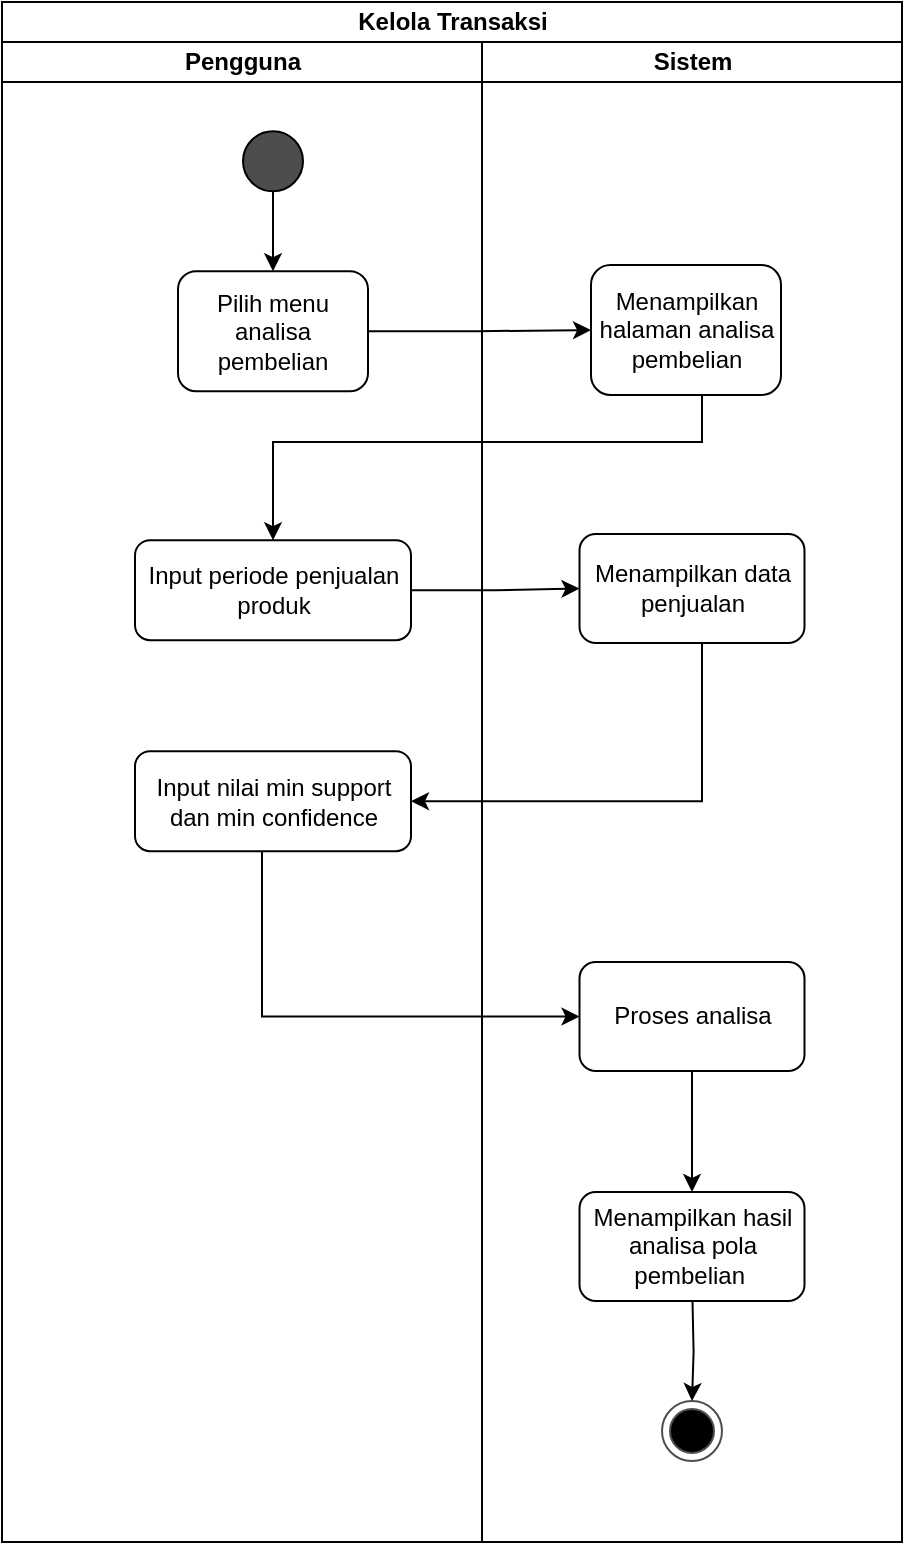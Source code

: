 <mxfile version="21.0.6" type="device"><diagram name="Halaman-1" id="xbXgXiu-eSFNsglc8vqY"><mxGraphModel dx="1067" dy="1769" grid="1" gridSize="10" guides="1" tooltips="1" connect="1" arrows="1" fold="1" page="1" pageScale="1" pageWidth="827" pageHeight="1169" math="0" shadow="0"><root><mxCell id="0"/><mxCell id="1" parent="0"/><mxCell id="D6i4LmwxeYl_3zOKDM0a-1" value="Kelola Transaksi" style="swimlane;childLayout=stackLayout;resizeParent=1;resizeParentMax=0;startSize=20;html=1;" vertex="1" parent="1"><mxGeometry x="230.0" y="-10" width="450" height="770" as="geometry"/></mxCell><mxCell id="D6i4LmwxeYl_3zOKDM0a-2" value="Pengguna" style="swimlane;startSize=20;html=1;" vertex="1" parent="D6i4LmwxeYl_3zOKDM0a-1"><mxGeometry y="20" width="240" height="750" as="geometry"/></mxCell><mxCell id="D6i4LmwxeYl_3zOKDM0a-3" style="edgeStyle=orthogonalEdgeStyle;rounded=0;orthogonalLoop=1;jettySize=auto;html=1;" edge="1" parent="D6i4LmwxeYl_3zOKDM0a-2" source="D6i4LmwxeYl_3zOKDM0a-4" target="D6i4LmwxeYl_3zOKDM0a-5"><mxGeometry relative="1" as="geometry"/></mxCell><mxCell id="D6i4LmwxeYl_3zOKDM0a-4" value="" style="ellipse;whiteSpace=wrap;html=1;aspect=fixed;fillColor=#4D4D4D;" vertex="1" parent="D6i4LmwxeYl_3zOKDM0a-2"><mxGeometry x="120.5" y="44.61" width="30" height="30" as="geometry"/></mxCell><mxCell id="D6i4LmwxeYl_3zOKDM0a-5" value="Pilih menu analisa pembelian" style="rounded=1;whiteSpace=wrap;html=1;" vertex="1" parent="D6i4LmwxeYl_3zOKDM0a-2"><mxGeometry x="88" y="114.61" width="95" height="60" as="geometry"/></mxCell><mxCell id="D6i4LmwxeYl_3zOKDM0a-7" value="Input periode penjualan produk" style="rounded=1;whiteSpace=wrap;html=1;" vertex="1" parent="D6i4LmwxeYl_3zOKDM0a-2"><mxGeometry x="66.5" y="249.11" width="138" height="50" as="geometry"/></mxCell><mxCell id="D6i4LmwxeYl_3zOKDM0a-36" value="Input nilai min support dan min confidence" style="rounded=1;whiteSpace=wrap;html=1;" vertex="1" parent="D6i4LmwxeYl_3zOKDM0a-2"><mxGeometry x="66.5" y="354.61" width="138" height="50" as="geometry"/></mxCell><mxCell id="D6i4LmwxeYl_3zOKDM0a-30" style="edgeStyle=orthogonalEdgeStyle;rounded=0;orthogonalLoop=1;jettySize=auto;html=1;entryX=0;entryY=0.5;entryDx=0;entryDy=0;" edge="1" parent="D6i4LmwxeYl_3zOKDM0a-1" source="D6i4LmwxeYl_3zOKDM0a-5" target="D6i4LmwxeYl_3zOKDM0a-19"><mxGeometry relative="1" as="geometry"><mxPoint x="270" y="164.61" as="targetPoint"/></mxGeometry></mxCell><mxCell id="D6i4LmwxeYl_3zOKDM0a-35" style="edgeStyle=orthogonalEdgeStyle;rounded=0;orthogonalLoop=1;jettySize=auto;html=1;" edge="1" parent="D6i4LmwxeYl_3zOKDM0a-1" source="D6i4LmwxeYl_3zOKDM0a-7" target="D6i4LmwxeYl_3zOKDM0a-34"><mxGeometry relative="1" as="geometry"><mxPoint x="264.25" y="292.86" as="targetPoint"/></mxGeometry></mxCell><mxCell id="D6i4LmwxeYl_3zOKDM0a-18" value="Sistem" style="swimlane;startSize=20;html=1;" vertex="1" parent="D6i4LmwxeYl_3zOKDM0a-1"><mxGeometry x="240" y="20" width="210" height="750" as="geometry"/></mxCell><mxCell id="D6i4LmwxeYl_3zOKDM0a-19" value="Menampilkan halaman analisa pembelian" style="rounded=1;whiteSpace=wrap;html=1;" vertex="1" parent="D6i4LmwxeYl_3zOKDM0a-18"><mxGeometry x="54.5" y="111.5" width="95" height="65" as="geometry"/></mxCell><mxCell id="D6i4LmwxeYl_3zOKDM0a-22" value="" style="ellipse;html=1;shape=endState;fillColor=#000000;strokeColor=#4D4D4D;" vertex="1" parent="D6i4LmwxeYl_3zOKDM0a-18"><mxGeometry x="90.0" y="679.5" width="30" height="30" as="geometry"/></mxCell><mxCell id="D6i4LmwxeYl_3zOKDM0a-29" style="edgeStyle=orthogonalEdgeStyle;rounded=0;orthogonalLoop=1;jettySize=auto;html=1;" edge="1" parent="D6i4LmwxeYl_3zOKDM0a-18" target="D6i4LmwxeYl_3zOKDM0a-22"><mxGeometry relative="1" as="geometry"><mxPoint x="105.25" y="629.5" as="sourcePoint"/></mxGeometry></mxCell><mxCell id="D6i4LmwxeYl_3zOKDM0a-34" value="Menampilkan data penjualan" style="rounded=1;whiteSpace=wrap;html=1;" vertex="1" parent="D6i4LmwxeYl_3zOKDM0a-18"><mxGeometry x="48.75" y="246" width="112.5" height="54.5" as="geometry"/></mxCell><mxCell id="D6i4LmwxeYl_3zOKDM0a-41" style="edgeStyle=orthogonalEdgeStyle;rounded=0;orthogonalLoop=1;jettySize=auto;html=1;" edge="1" parent="D6i4LmwxeYl_3zOKDM0a-18" source="D6i4LmwxeYl_3zOKDM0a-38" target="D6i4LmwxeYl_3zOKDM0a-39"><mxGeometry relative="1" as="geometry"/></mxCell><mxCell id="D6i4LmwxeYl_3zOKDM0a-38" value="Proses analisa" style="rounded=1;whiteSpace=wrap;html=1;" vertex="1" parent="D6i4LmwxeYl_3zOKDM0a-18"><mxGeometry x="48.75" y="460" width="112.5" height="54.5" as="geometry"/></mxCell><mxCell id="D6i4LmwxeYl_3zOKDM0a-39" value="Menampilkan hasil analisa pola pembelian&amp;nbsp;" style="rounded=1;whiteSpace=wrap;html=1;" vertex="1" parent="D6i4LmwxeYl_3zOKDM0a-18"><mxGeometry x="48.75" y="575" width="112.5" height="54.5" as="geometry"/></mxCell><mxCell id="D6i4LmwxeYl_3zOKDM0a-31" style="edgeStyle=orthogonalEdgeStyle;rounded=0;orthogonalLoop=1;jettySize=auto;html=1;entryX=0.5;entryY=0;entryDx=0;entryDy=0;" edge="1" parent="D6i4LmwxeYl_3zOKDM0a-1" source="D6i4LmwxeYl_3zOKDM0a-19" target="D6i4LmwxeYl_3zOKDM0a-7"><mxGeometry relative="1" as="geometry"><Array as="points"><mxPoint x="350" y="220"/><mxPoint x="135" y="220"/></Array></mxGeometry></mxCell><mxCell id="D6i4LmwxeYl_3zOKDM0a-37" style="edgeStyle=orthogonalEdgeStyle;rounded=0;orthogonalLoop=1;jettySize=auto;html=1;entryX=1;entryY=0.5;entryDx=0;entryDy=0;" edge="1" parent="D6i4LmwxeYl_3zOKDM0a-1" source="D6i4LmwxeYl_3zOKDM0a-34" target="D6i4LmwxeYl_3zOKDM0a-36"><mxGeometry relative="1" as="geometry"><Array as="points"><mxPoint x="350" y="400"/></Array></mxGeometry></mxCell><mxCell id="D6i4LmwxeYl_3zOKDM0a-42" style="edgeStyle=orthogonalEdgeStyle;rounded=0;orthogonalLoop=1;jettySize=auto;html=1;entryX=0;entryY=0.5;entryDx=0;entryDy=0;" edge="1" parent="D6i4LmwxeYl_3zOKDM0a-1" source="D6i4LmwxeYl_3zOKDM0a-36" target="D6i4LmwxeYl_3zOKDM0a-38"><mxGeometry relative="1" as="geometry"><Array as="points"><mxPoint x="130" y="507"/></Array></mxGeometry></mxCell></root></mxGraphModel></diagram></mxfile>